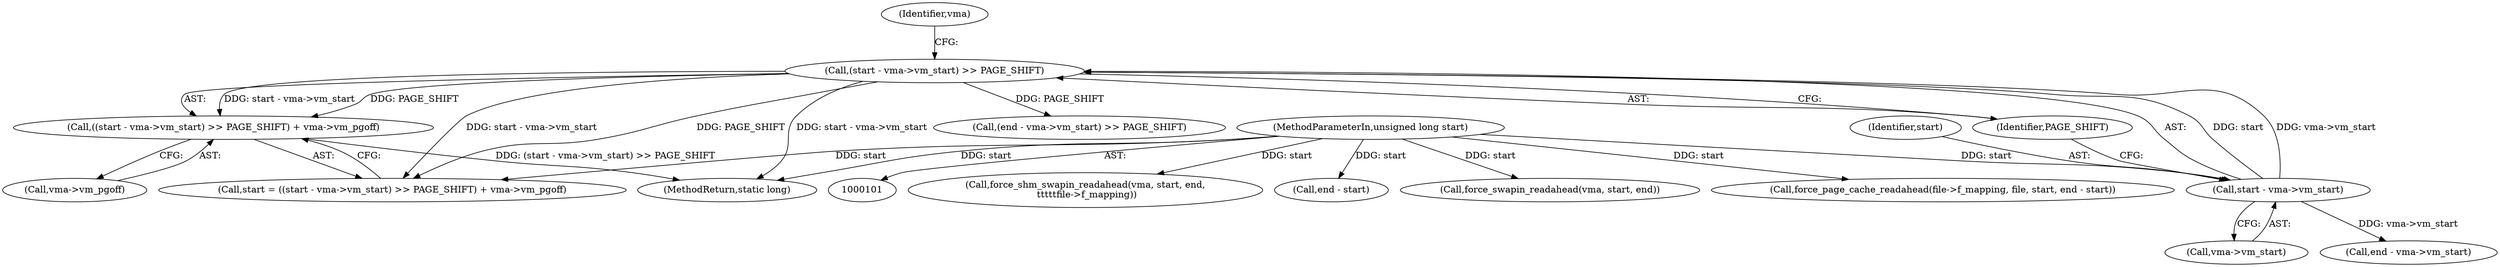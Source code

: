 digraph "0_linux_6ea8d958a2c95a1d514015d4e29ba21a8c0a1a91@pointer" {
"1000151" [label="(Call,((start - vma->vm_start) >> PAGE_SHIFT) + vma->vm_pgoff)"];
"1000152" [label="(Call,(start - vma->vm_start) >> PAGE_SHIFT)"];
"1000153" [label="(Call,start - vma->vm_start)"];
"1000104" [label="(MethodParameterIn,unsigned long start)"];
"1000149" [label="(Call,start = ((start - vma->vm_start) >> PAGE_SHIFT) + vma->vm_pgoff)"];
"1000153" [label="(Call,start - vma->vm_start)"];
"1000133" [label="(Call,force_shm_swapin_readahead(vma, start, end,\n \t\t\t\t\tfile->f_mapping))"];
"1000152" [label="(Call,(start - vma->vm_start) >> PAGE_SHIFT)"];
"1000155" [label="(Call,vma->vm_start)"];
"1000154" [label="(Identifier,start)"];
"1000177" [label="(Call,end - vma->vm_start)"];
"1000176" [label="(Call,(end - vma->vm_start) >> PAGE_SHIFT)"];
"1000192" [label="(Call,end - start)"];
"1000159" [label="(Call,vma->vm_pgoff)"];
"1000160" [label="(Identifier,vma)"];
"1000121" [label="(Call,force_swapin_readahead(vma, start, end))"];
"1000104" [label="(MethodParameterIn,unsigned long start)"];
"1000151" [label="(Call,((start - vma->vm_start) >> PAGE_SHIFT) + vma->vm_pgoff)"];
"1000158" [label="(Identifier,PAGE_SHIFT)"];
"1000186" [label="(Call,force_page_cache_readahead(file->f_mapping, file, start, end - start))"];
"1000197" [label="(MethodReturn,static long)"];
"1000151" -> "1000149"  [label="AST: "];
"1000151" -> "1000159"  [label="CFG: "];
"1000152" -> "1000151"  [label="AST: "];
"1000159" -> "1000151"  [label="AST: "];
"1000149" -> "1000151"  [label="CFG: "];
"1000151" -> "1000197"  [label="DDG: (start - vma->vm_start) >> PAGE_SHIFT"];
"1000152" -> "1000151"  [label="DDG: start - vma->vm_start"];
"1000152" -> "1000151"  [label="DDG: PAGE_SHIFT"];
"1000152" -> "1000158"  [label="CFG: "];
"1000153" -> "1000152"  [label="AST: "];
"1000158" -> "1000152"  [label="AST: "];
"1000160" -> "1000152"  [label="CFG: "];
"1000152" -> "1000197"  [label="DDG: start - vma->vm_start"];
"1000152" -> "1000149"  [label="DDG: start - vma->vm_start"];
"1000152" -> "1000149"  [label="DDG: PAGE_SHIFT"];
"1000153" -> "1000152"  [label="DDG: start"];
"1000153" -> "1000152"  [label="DDG: vma->vm_start"];
"1000152" -> "1000176"  [label="DDG: PAGE_SHIFT"];
"1000153" -> "1000155"  [label="CFG: "];
"1000154" -> "1000153"  [label="AST: "];
"1000155" -> "1000153"  [label="AST: "];
"1000158" -> "1000153"  [label="CFG: "];
"1000104" -> "1000153"  [label="DDG: start"];
"1000153" -> "1000177"  [label="DDG: vma->vm_start"];
"1000104" -> "1000101"  [label="AST: "];
"1000104" -> "1000197"  [label="DDG: start"];
"1000104" -> "1000121"  [label="DDG: start"];
"1000104" -> "1000133"  [label="DDG: start"];
"1000104" -> "1000149"  [label="DDG: start"];
"1000104" -> "1000186"  [label="DDG: start"];
"1000104" -> "1000192"  [label="DDG: start"];
}
